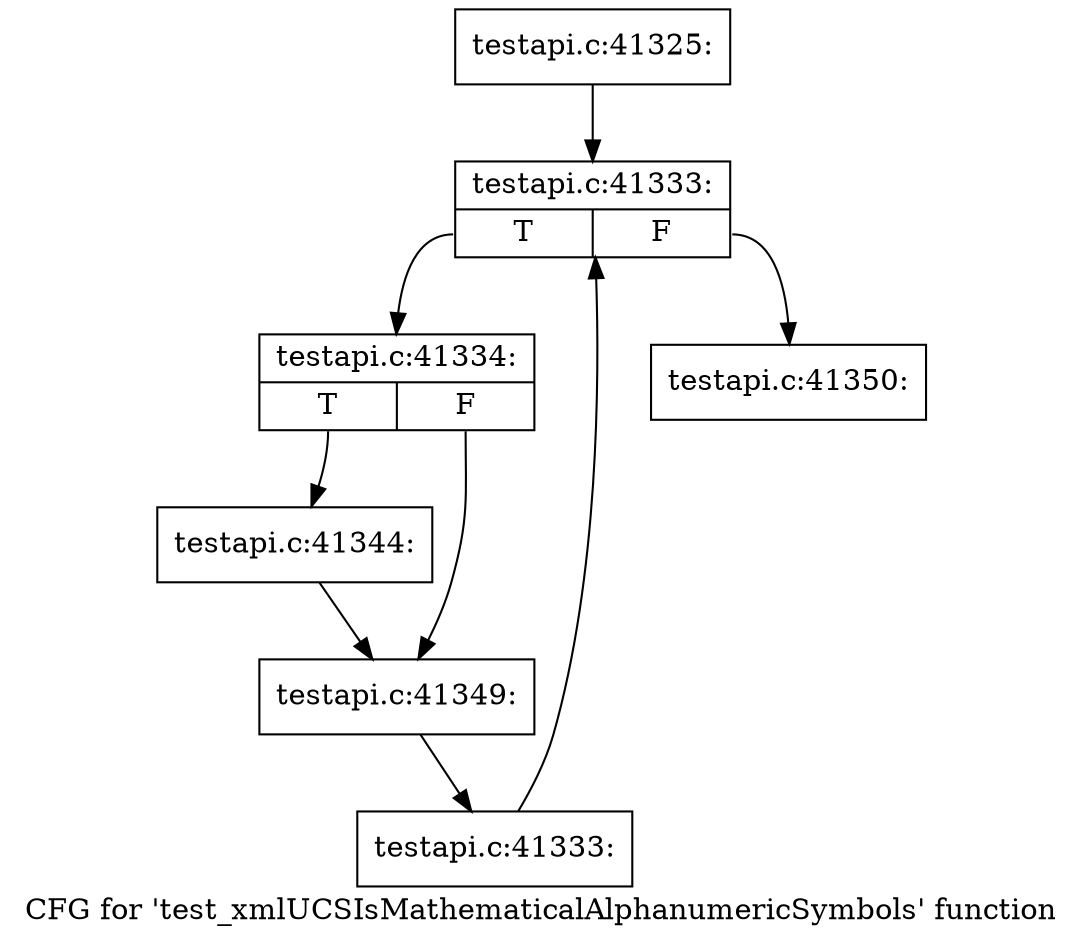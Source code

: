 digraph "CFG for 'test_xmlUCSIsMathematicalAlphanumericSymbols' function" {
	label="CFG for 'test_xmlUCSIsMathematicalAlphanumericSymbols' function";

	Node0x57291c0 [shape=record,label="{testapi.c:41325:}"];
	Node0x57291c0 -> Node0x5734420;
	Node0x5734420 [shape=record,label="{testapi.c:41333:|{<s0>T|<s1>F}}"];
	Node0x5734420:s0 -> Node0x5734700;
	Node0x5734420:s1 -> Node0x5734280;
	Node0x5734700 [shape=record,label="{testapi.c:41334:|{<s0>T|<s1>F}}"];
	Node0x5734700:s0 -> Node0x5735560;
	Node0x5734700:s1 -> Node0x5735d30;
	Node0x5735560 [shape=record,label="{testapi.c:41344:}"];
	Node0x5735560 -> Node0x5735d30;
	Node0x5735d30 [shape=record,label="{testapi.c:41349:}"];
	Node0x5735d30 -> Node0x5734670;
	Node0x5734670 [shape=record,label="{testapi.c:41333:}"];
	Node0x5734670 -> Node0x5734420;
	Node0x5734280 [shape=record,label="{testapi.c:41350:}"];
}
